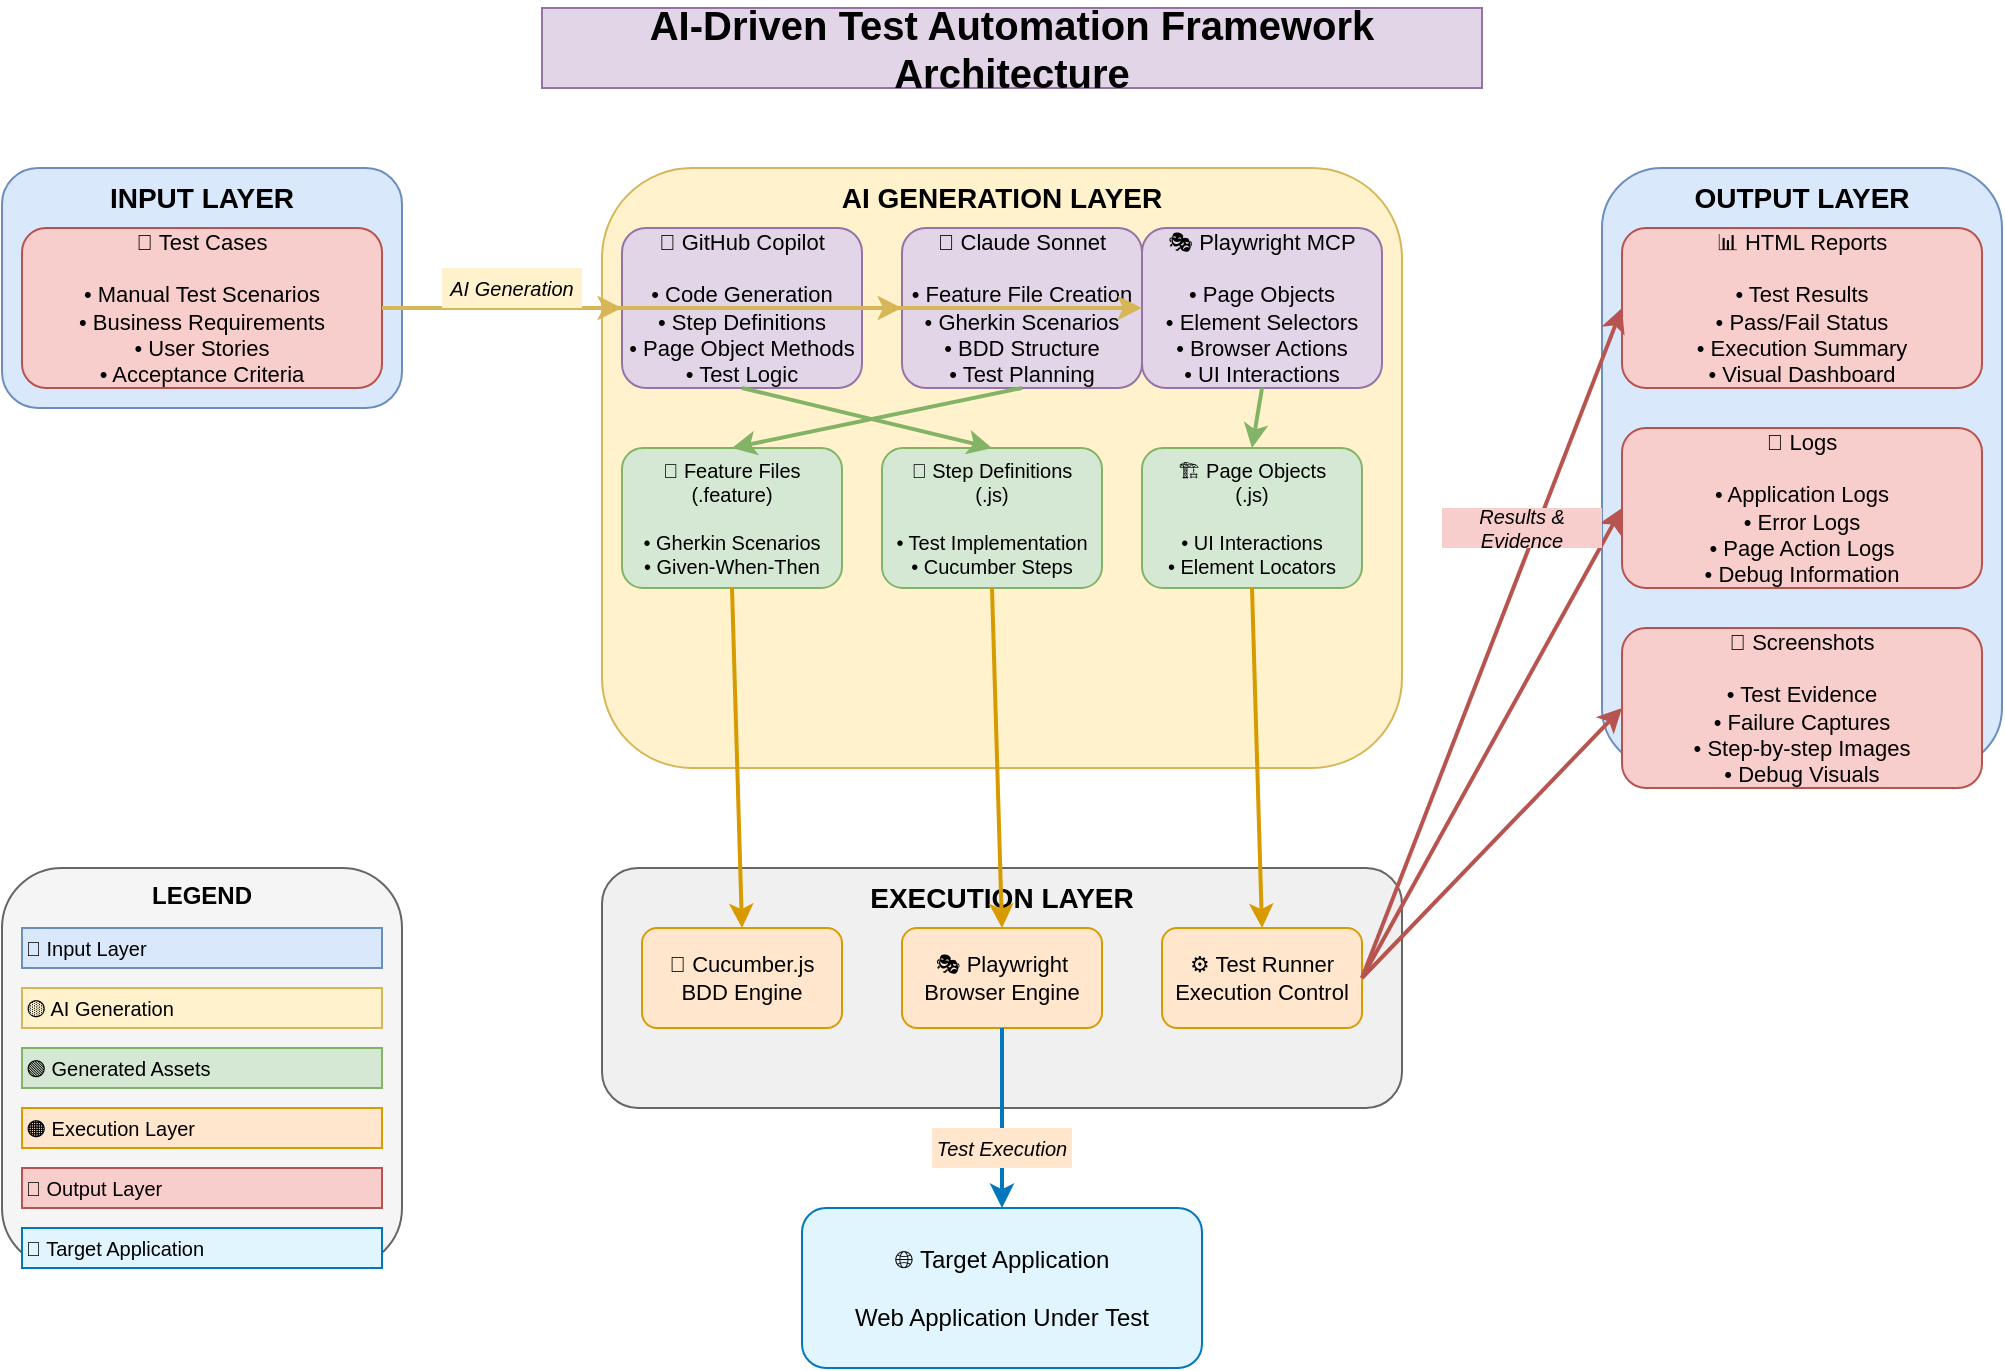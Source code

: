 <mxfile version="24.7.17">
  <diagram name="AI-Driven Test Automation Framework" id="ai-framework-architecture">
    <mxGraphModel dx="1422" dy="765" grid="1" gridSize="10" guides="1" tooltips="1" connect="1" arrows="1" fold="1" page="1" pageScale="1" pageWidth="1169" pageHeight="827" math="0" shadow="0">
      <root>
        <mxCell id="0" />
        <mxCell id="1" parent="0" />
        
        <!-- Title -->
        <mxCell id="title" value="AI-Driven Test Automation Framework Architecture" style="text;html=1;align=center;verticalAlign=middle;whiteSpace=wrap;rounded=0;fontSize=20;fontStyle=1;fillColor=#e1d5e7;strokeColor=#9673a6;" vertex="1" parent="1">
          <mxGeometry x="350" y="20" width="470" height="40" as="geometry" />
        </mxCell>

        <!-- Input Layer -->
        <mxCell id="input-layer" value="INPUT LAYER" style="rounded=1;whiteSpace=wrap;html=1;fontSize=14;fontStyle=1;fillColor=#dae8fc;strokeColor=#6c8ebf;verticalAlign=top;" vertex="1" parent="1">
          <mxGeometry x="80" y="100" width="200" height="120" as="geometry" />
        </mxCell>
        
        <mxCell id="test-cases" value="📝 Test Cases&#xa;&#xa;• Manual Test Scenarios&#xa;• Business Requirements&#xa;• User Stories&#xa;• Acceptance Criteria" style="rounded=1;whiteSpace=wrap;html=1;fontSize=11;fillColor=#f8cecc;strokeColor=#b85450;" vertex="1" parent="1">
          <mxGeometry x="90" y="130" width="180" height="80" as="geometry" />
        </mxCell>

        <!-- AI Generation Layer -->
        <mxCell id="ai-layer" value="AI GENERATION LAYER" style="rounded=1;whiteSpace=wrap;html=1;fontSize=14;fontStyle=1;fillColor=#fff2cc;strokeColor=#d6b656;verticalAlign=top;" vertex="1" parent="1">
          <mxGeometry x="380" y="100" width="400" height="300" as="geometry" />
        </mxCell>

        <!-- AI Tools -->
        <mxCell id="github-copilot" value="🤖 GitHub Copilot&#xa;&#xa;• Code Generation&#xa;• Step Definitions&#xa;• Page Object Methods&#xa;• Test Logic" style="rounded=1;whiteSpace=wrap;html=1;fontSize=11;fillColor=#e1d5e7;strokeColor=#9673a6;" vertex="1" parent="1">
          <mxGeometry x="390" y="130" width="120" height="80" as="geometry" />
        </mxCell>

        <mxCell id="claude-sonnet" value="🧠 Claude Sonnet&#xa;&#xa;• Feature File Creation&#xa;• Gherkin Scenarios&#xa;• BDD Structure&#xa;• Test Planning" style="rounded=1;whiteSpace=wrap;html=1;fontSize=11;fillColor=#e1d5e7;strokeColor=#9673a6;" vertex="1" parent="1">
          <mxGeometry x="530" y="130" width="120" height="80" as="geometry" />
        </mxCell>

        <mxCell id="playwright-mcp" value="🎭 Playwright MCP&#xa;&#xa;• Page Objects&#xa;• Element Selectors&#xa;• Browser Actions&#xa;• UI Interactions" style="rounded=1;whiteSpace=wrap;html=1;fontSize=11;fillColor=#e1d5e7;strokeColor=#9673a6;" vertex="1" parent="1">
          <mxGeometry x="650" y="130" width="120" height="80" as="geometry" />
        </mxCell>

        <!-- Generated Components -->
        <mxCell id="feature-files" value="🥒 Feature Files&#xa;(.feature)&#xa;&#xa;• Gherkin Scenarios&#xa;• Given-When-Then" style="rounded=1;whiteSpace=wrap;html=1;fontSize=10;fillColor=#d5e8d4;strokeColor=#82b366;" vertex="1" parent="1">
          <mxGeometry x="390" y="240" width="110" height="70" as="geometry" />
        </mxCell>

        <mxCell id="step-definitions" value="📝 Step Definitions&#xa;(.js)&#xa;&#xa;• Test Implementation&#xa;• Cucumber Steps" style="rounded=1;whiteSpace=wrap;html=1;fontSize=10;fillColor=#d5e8d4;strokeColor=#82b366;" vertex="1" parent="1">
          <mxGeometry x="520" y="240" width="110" height="70" as="geometry" />
        </mxCell>

        <mxCell id="page-objects" value="🏗️ Page Objects&#xa;(.js)&#xa;&#xa;• UI Interactions&#xa;• Element Locators" style="rounded=1;whiteSpace=wrap;html=1;fontSize=10;fillColor=#d5e8d4;strokeColor=#82b366;" vertex="1" parent="1">
          <mxGeometry x="650" y="240" width="110" height="70" as="geometry" />
        </mxCell>

        <!-- Framework Execution -->
        <mxCell id="execution-layer" value="EXECUTION LAYER" style="rounded=1;whiteSpace=wrap;html=1;fontSize=14;fontStyle=1;fillColor=#f0f0f0;strokeColor=#666666;verticalAlign=top;" vertex="1" parent="1">
          <mxGeometry x="380" y="450" width="400" height="120" as="geometry" />
        </mxCell>

        <mxCell id="cucumber-engine" value="🥒 Cucumber.js&#xa;BDD Engine" style="rounded=1;whiteSpace=wrap;html=1;fontSize=11;fillColor=#ffe6cc;strokeColor=#d79b00;" vertex="1" parent="1">
          <mxGeometry x="400" y="480" width="100" height="50" as="geometry" />
        </mxCell>

        <mxCell id="playwright-engine" value="🎭 Playwright&#xa;Browser Engine" style="rounded=1;whiteSpace=wrap;html=1;fontSize=11;fillColor=#ffe6cc;strokeColor=#d79b00;" vertex="1" parent="1">
          <mxGeometry x="530" y="480" width="100" height="50" as="geometry" />
        </mxCell>

        <mxCell id="test-runner" value="⚙️ Test Runner&#xa;Execution Control" style="rounded=1;whiteSpace=wrap;html=1;fontSize=11;fillColor=#ffe6cc;strokeColor=#d79b00;" vertex="1" parent="1">
          <mxGeometry x="660" y="480" width="100" height="50" as="geometry" />
        </mxCell>

        <!-- Output Layer -->
        <mxCell id="output-layer" value="OUTPUT LAYER" style="rounded=1;whiteSpace=wrap;html=1;fontSize=14;fontStyle=1;fillColor=#dae8fc;strokeColor=#6c8ebf;verticalAlign=top;" vertex="1" parent="1">
          <mxGeometry x="880" y="100" width="200" height="300" as="geometry" />
        </mxCell>

        <mxCell id="html-reports" value="📊 HTML Reports&#xa;&#xa;• Test Results&#xa;• Pass/Fail Status&#xa;• Execution Summary&#xa;• Visual Dashboard" style="rounded=1;whiteSpace=wrap;html=1;fontSize=11;fillColor=#f8cecc;strokeColor=#b85450;" vertex="1" parent="1">
          <mxGeometry x="890" y="130" width="180" height="80" as="geometry" />
        </mxCell>

        <mxCell id="logs" value="📝 Logs&#xa;&#xa;• Application Logs&#xa;• Error Logs&#xa;• Page Action Logs&#xa;• Debug Information" style="rounded=1;whiteSpace=wrap;html=1;fontSize=11;fillColor=#f8cecc;strokeColor=#b85450;" vertex="1" parent="1">
          <mxGeometry x="890" y="230" width="180" height="80" as="geometry" />
        </mxCell>

        <mxCell id="screenshots" value="📸 Screenshots&#xa;&#xa;• Test Evidence&#xa;• Failure Captures&#xa;• Step-by-step Images&#xa;• Debug Visuals" style="rounded=1;whiteSpace=wrap;html=1;fontSize=11;fillColor=#f8cecc;strokeColor=#b85450;" vertex="1" parent="1">
          <mxGeometry x="890" y="330" width="180" height="80" as="geometry" />
        </mxCell>

        <!-- Target Application -->
        <mxCell id="target-app" value="🌐 Target Application&#xa;&#xa;Web Application Under Test" style="rounded=1;whiteSpace=wrap;html=1;fontSize=12;fillColor=#e1f5fe;strokeColor=#0277bd;" vertex="1" parent="1">
          <mxGeometry x="480" y="620" width="200" height="80" as="geometry" />
        </mxCell>

        <!-- Flow Arrows -->
        
        <!-- Input to AI Tools -->
        <mxCell id="arrow1" value="" style="endArrow=classic;html=1;rounded=0;entryX=0;entryY=0.5;entryDx=0;entryDy=0;exitX=1;exitY=0.5;exitDx=0;exitDy=0;strokeWidth=2;strokeColor=#d6b656;" edge="1" parent="1" source="test-cases" target="github-copilot">
          <mxGeometry width="50" height="50" relative="1" as="geometry">
            <mxPoint x="290" y="170" as="sourcePoint" />
            <mxPoint x="340" y="120" as="targetPoint" />
          </mxGeometry>
        </mxCell>

        <mxCell id="arrow2" value="" style="endArrow=classic;html=1;rounded=0;entryX=0;entryY=0.5;entryDx=0;entryDy=0;exitX=1;exitY=0.5;exitDx=0;exitDy=0;strokeWidth=2;strokeColor=#d6b656;" edge="1" parent="1" source="test-cases" target="claude-sonnet">
          <mxGeometry width="50" height="50" relative="1" as="geometry">
            <mxPoint x="290" y="170" as="sourcePoint" />
            <mxPoint x="340" y="120" as="targetPoint" />
          </mxGeometry>
        </mxCell>

        <mxCell id="arrow3" value="" style="endArrow=classic;html=1;rounded=0;entryX=0;entryY=0.5;entryDx=0;entryDy=0;exitX=1;exitY=0.5;exitDx=0;exitDy=0;strokeWidth=2;strokeColor=#d6b656;" edge="1" parent="1" source="test-cases" target="playwright-mcp">
          <mxGeometry width="50" height="50" relative="1" as="geometry">
            <mxPoint x="290" y="170" as="sourcePoint" />
            <mxPoint x="340" y="120" as="targetPoint" />
          </mxGeometry>
        </mxCell>

        <!-- AI Tools to Generated Components -->
        <mxCell id="arrow4" value="" style="endArrow=classic;html=1;rounded=0;entryX=0.5;entryY=0;entryDx=0;entryDy=0;exitX=0.5;exitY=1;exitDx=0;exitDy=0;strokeWidth=2;strokeColor=#82b366;" edge="1" parent="1" source="claude-sonnet" target="feature-files">
          <mxGeometry width="50" height="50" relative="1" as="geometry">
            <mxPoint x="590" y="220" as="sourcePoint" />
            <mxPoint x="640" y="170" as="targetPoint" />
          </mxGeometry>
        </mxCell>

        <mxCell id="arrow5" value="" style="endArrow=classic;html=1;rounded=0;entryX=0.5;entryY=0;entryDx=0;entryDy=0;exitX=0.5;exitY=1;exitDx=0;exitDy=0;strokeWidth=2;strokeColor=#82b366;" edge="1" parent="1" source="github-copilot" target="step-definitions">
          <mxGeometry width="50" height="50" relative="1" as="geometry">
            <mxPoint x="450" y="220" as="sourcePoint" />
            <mxPoint x="500" y="170" as="targetPoint" />
          </mxGeometry>
        </mxCell>

        <mxCell id="arrow6" value="" style="endArrow=classic;html=1;rounded=0;entryX=0.5;entryY=0;entryDx=0;entryDy=0;exitX=0.5;exitY=1;exitDx=0;exitDy=0;strokeWidth=2;strokeColor=#82b366;" edge="1" parent="1" source="playwright-mcp" target="page-objects">
          <mxGeometry width="50" height="50" relative="1" as="geometry">
            <mxPoint x="710" y="220" as="sourcePoint" />
            <mxPoint x="760" y="170" as="targetPoint" />
          </mxGeometry>
        </mxCell>

        <!-- Generated Components to Execution -->
        <mxCell id="arrow7" value="" style="endArrow=classic;html=1;rounded=0;entryX=0.5;entryY=0;entryDx=0;entryDy=0;exitX=0.5;exitY=1;exitDx=0;exitDy=0;strokeWidth=2;strokeColor=#d79b00;" edge="1" parent="1" source="feature-files" target="cucumber-engine">
          <mxGeometry width="50" height="50" relative="1" as="geometry">
            <mxPoint x="445" y="320" as="sourcePoint" />
            <mxPoint x="495" y="270" as="targetPoint" />
          </mxGeometry>
        </mxCell>

        <mxCell id="arrow8" value="" style="endArrow=classic;html=1;rounded=0;entryX=0.5;entryY=0;entryDx=0;entryDy=0;exitX=0.5;exitY=1;exitDx=0;exitDy=0;strokeWidth=2;strokeColor=#d79b00;" edge="1" parent="1" source="step-definitions" target="playwright-engine">
          <mxGeometry width="50" height="50" relative="1" as="geometry">
            <mxPoint x="575" y="320" as="sourcePoint" />
            <mxPoint x="625" y="270" as="targetPoint" />
          </mxGeometry>
        </mxCell>

        <mxCell id="arrow9" value="" style="endArrow=classic;html=1;rounded=0;entryX=0.5;entryY=0;entryDx=0;entryDy=0;exitX=0.5;exitY=1;exitDx=0;exitDy=0;strokeWidth=2;strokeColor=#d79b00;" edge="1" parent="1" source="page-objects" target="test-runner">
          <mxGeometry width="50" height="50" relative="1" as="geometry">
            <mxPoint x="705" y="320" as="sourcePoint" />
            <mxPoint x="755" y="270" as="targetPoint" />
          </mxGeometry>
        </mxCell>

        <!-- Execution to Target App -->
        <mxCell id="arrow10" value="" style="endArrow=classic;html=1;rounded=0;entryX=0.5;entryY=0;entryDx=0;entryDy=0;exitX=0.5;exitY=1;exitDx=0;exitDy=0;strokeWidth=2;strokeColor=#0277bd;" edge="1" parent="1" source="playwright-engine" target="target-app">
          <mxGeometry width="50" height="50" relative="1" as="geometry">
            <mxPoint x="580" y="540" as="sourcePoint" />
            <mxPoint x="630" y="490" as="targetPoint" />
          </mxGeometry>
        </mxCell>

        <!-- Execution to Outputs -->
        <mxCell id="arrow11" value="" style="endArrow=classic;html=1;rounded=0;entryX=0;entryY=0.5;entryDx=0;entryDy=0;exitX=1;exitY=0.5;exitDx=0;exitDy=0;strokeWidth=2;strokeColor=#b85450;" edge="1" parent="1" source="test-runner" target="html-reports">
          <mxGeometry width="50" height="50" relative="1" as="geometry">
            <mxPoint x="770" y="505" as="sourcePoint" />
            <mxPoint x="820" y="455" as="targetPoint" />
          </mxGeometry>
        </mxCell>

        <mxCell id="arrow12" value="" style="endArrow=classic;html=1;rounded=0;entryX=0;entryY=0.5;entryDx=0;entryDy=0;exitX=1;exitY=0.5;exitDx=0;exitDy=0;strokeWidth=2;strokeColor=#b85450;" edge="1" parent="1" source="test-runner" target="logs">
          <mxGeometry width="50" height="50" relative="1" as="geometry">
            <mxPoint x="770" y="505" as="sourcePoint" />
            <mxPoint x="820" y="455" as="targetPoint" />
          </mxGeometry>
        </mxCell>

        <mxCell id="arrow13" value="" style="endArrow=classic;html=1;rounded=0;entryX=0;entryY=0.5;entryDx=0;entryDy=0;exitX=1;exitY=0.5;exitDx=0;exitDy=0;strokeWidth=2;strokeColor=#b85450;" edge="1" parent="1" source="test-runner" target="screenshots">
          <mxGeometry width="50" height="50" relative="1" as="geometry">
            <mxPoint x="770" y="505" as="sourcePoint" />
            <mxPoint x="820" y="455" as="targetPoint" />
          </mxGeometry>
        </mxCell>

        <!-- Labels for Flow Sections -->
        <mxCell id="label1" value="AI Generation" style="text;html=1;align=center;verticalAlign=middle;whiteSpace=wrap;rounded=0;fontSize=10;fontStyle=2;fillColor=#fff2cc;strokeColor=none;" vertex="1" parent="1">
          <mxGeometry x="300" y="150" width="70" height="20" as="geometry" />
        </mxCell>

        <mxCell id="label2" value="Test Execution" style="text;html=1;align=center;verticalAlign=middle;whiteSpace=wrap;rounded=0;fontSize=10;fontStyle=2;fillColor=#ffe6cc;strokeColor=none;" vertex="1" parent="1">
          <mxGeometry x="545" y="580" width="70" height="20" as="geometry" />
        </mxCell>

        <mxCell id="label3" value="Results &amp; Evidence" style="text;html=1;align=center;verticalAlign=middle;whiteSpace=wrap;rounded=0;fontSize=10;fontStyle=2;fillColor=#f8cecc;strokeColor=none;" vertex="1" parent="1">
          <mxGeometry x="800" y="270" width="80" height="20" as="geometry" />
        </mxCell>

        <!-- Legend -->
        <mxCell id="legend" value="LEGEND" style="rounded=1;whiteSpace=wrap;html=1;fontSize=12;fontStyle=1;fillColor=#f5f5f5;strokeColor=#666666;verticalAlign=top;" vertex="1" parent="1">
          <mxGeometry x="80" y="450" width="200" height="200" as="geometry" />
        </mxCell>

        <mxCell id="legend-input" value="🔵 Input Layer" style="text;html=1;align=left;verticalAlign=middle;whiteSpace=wrap;rounded=0;fontSize=10;fillColor=#dae8fc;strokeColor=#6c8ebf;" vertex="1" parent="1">
          <mxGeometry x="90" y="480" width="180" height="20" as="geometry" />
        </mxCell>

        <mxCell id="legend-ai" value="🟡 AI Generation" style="text;html=1;align=left;verticalAlign=middle;whiteSpace=wrap;rounded=0;fontSize=10;fillColor=#fff2cc;strokeColor=#d6b656;" vertex="1" parent="1">
          <mxGeometry x="90" y="510" width="180" height="20" as="geometry" />
        </mxCell>

        <mxCell id="legend-generated" value="🟢 Generated Assets" style="text;html=1;align=left;verticalAlign=middle;whiteSpace=wrap;rounded=0;fontSize=10;fillColor=#d5e8d4;strokeColor=#82b366;" vertex="1" parent="1">
          <mxGeometry x="90" y="540" width="180" height="20" as="geometry" />
        </mxCell>

        <mxCell id="legend-execution" value="🟠 Execution Layer" style="text;html=1;align=left;verticalAlign=middle;whiteSpace=wrap;rounded=0;fontSize=10;fillColor=#ffe6cc;strokeColor=#d79b00;" vertex="1" parent="1">
          <mxGeometry x="90" y="570" width="180" height="20" as="geometry" />
        </mxCell>

        <mxCell id="legend-output" value="🔴 Output Layer" style="text;html=1;align=left;verticalAlign=middle;whiteSpace=wrap;rounded=0;fontSize=10;fillColor=#f8cecc;strokeColor=#b85450;" vertex="1" parent="1">
          <mxGeometry x="90" y="600" width="180" height="20" as="geometry" />
        </mxCell>

        <mxCell id="legend-target" value="🔷 Target Application" style="text;html=1;align=left;verticalAlign=middle;whiteSpace=wrap;rounded=0;fontSize=10;fillColor=#e1f5fe;strokeColor=#0277bd;" vertex="1" parent="1">
          <mxGeometry x="90" y="630" width="180" height="20" as="geometry" />
        </mxCell>

      </root>
    </mxGraphModel>
  </diagram>
</mxfile>
